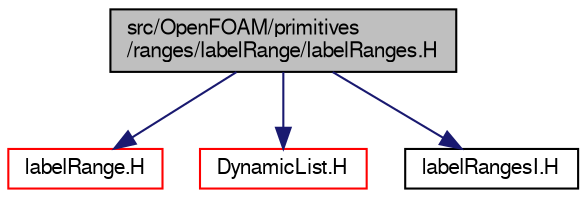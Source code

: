 digraph "src/OpenFOAM/primitives/ranges/labelRange/labelRanges.H"
{
  bgcolor="transparent";
  edge [fontname="FreeSans",fontsize="10",labelfontname="FreeSans",labelfontsize="10"];
  node [fontname="FreeSans",fontsize="10",shape=record];
  Node0 [label="src/OpenFOAM/primitives\l/ranges/labelRange/labelRanges.H",height=0.2,width=0.4,color="black", fillcolor="grey75", style="filled", fontcolor="black"];
  Node0 -> Node1 [color="midnightblue",fontsize="10",style="solid",fontname="FreeSans"];
  Node1 [label="labelRange.H",height=0.2,width=0.4,color="red",URL="$a12470.html"];
  Node0 -> Node9 [color="midnightblue",fontsize="10",style="solid",fontname="FreeSans"];
  Node9 [label="DynamicList.H",height=0.2,width=0.4,color="red",URL="$a08633.html"];
  Node0 -> Node53 [color="midnightblue",fontsize="10",style="solid",fontname="FreeSans"];
  Node53 [label="labelRangesI.H",height=0.2,width=0.4,color="black",URL="$a12482.html"];
}
